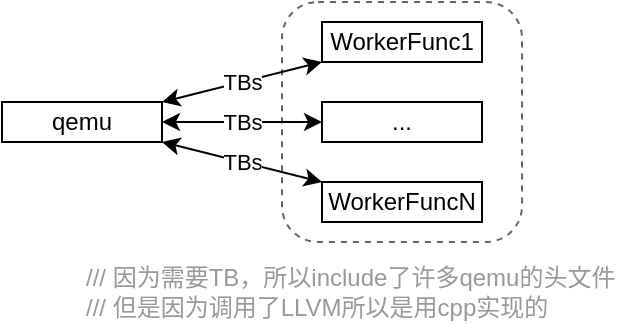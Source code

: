 <mxfile version="12.3.2" type="device" pages="1">
  <diagram id="6nsspeBuYBJkozRq4oAr" name="Page-1">
    <mxGraphModel dx="392" dy="242" grid="1" gridSize="10" guides="1" tooltips="1" connect="1" arrows="1" fold="1" page="1" pageScale="1" pageWidth="827" pageHeight="1169" math="0" shadow="0">
      <root>
        <mxCell id="0"/>
        <mxCell id="1" parent="0"/>
        <mxCell id="8qEJxbJx_UsHml9B5YVg-12" value="" style="rounded=1;whiteSpace=wrap;html=1;fillColor=none;strokeColor=#666666;fontColor=#333333;dashed=1;" parent="1" vertex="1">
          <mxGeometry x="220" y="30" width="120" height="120" as="geometry"/>
        </mxCell>
        <mxCell id="8qEJxbJx_UsHml9B5YVg-1" value="qemu" style="rounded=0;whiteSpace=wrap;html=1;" parent="1" vertex="1">
          <mxGeometry x="80" y="80" width="80" height="20" as="geometry"/>
        </mxCell>
        <mxCell id="8qEJxbJx_UsHml9B5YVg-2" value="WorkerFunc1" style="rounded=0;whiteSpace=wrap;html=1;" parent="1" vertex="1">
          <mxGeometry x="240" y="40" width="80" height="20" as="geometry"/>
        </mxCell>
        <mxCell id="8qEJxbJx_UsHml9B5YVg-3" value="..." style="rounded=0;whiteSpace=wrap;html=1;" parent="1" vertex="1">
          <mxGeometry x="240" y="80" width="80" height="20" as="geometry"/>
        </mxCell>
        <mxCell id="8qEJxbJx_UsHml9B5YVg-4" value="WorkerFuncN" style="rounded=0;whiteSpace=wrap;html=1;" parent="1" vertex="1">
          <mxGeometry x="240" y="120" width="80" height="20" as="geometry"/>
        </mxCell>
        <mxCell id="8qEJxbJx_UsHml9B5YVg-9" value="TBs" style="endArrow=classic;startArrow=classic;html=1;" parent="1" source="8qEJxbJx_UsHml9B5YVg-1" target="8qEJxbJx_UsHml9B5YVg-2" edge="1">
          <mxGeometry width="50" height="50" relative="1" as="geometry">
            <mxPoint x="140" y="170" as="sourcePoint"/>
            <mxPoint x="190" y="120" as="targetPoint"/>
          </mxGeometry>
        </mxCell>
        <mxCell id="8qEJxbJx_UsHml9B5YVg-10" value="TBs" style="endArrow=classic;startArrow=classic;html=1;" parent="1" source="8qEJxbJx_UsHml9B5YVg-1" target="8qEJxbJx_UsHml9B5YVg-3" edge="1">
          <mxGeometry width="50" height="50" relative="1" as="geometry">
            <mxPoint x="80" y="190" as="sourcePoint"/>
            <mxPoint x="130" y="140" as="targetPoint"/>
          </mxGeometry>
        </mxCell>
        <mxCell id="8qEJxbJx_UsHml9B5YVg-11" value="TBs" style="endArrow=classic;startArrow=classic;html=1;" parent="1" source="8qEJxbJx_UsHml9B5YVg-1" target="8qEJxbJx_UsHml9B5YVg-4" edge="1">
          <mxGeometry width="50" height="50" relative="1" as="geometry">
            <mxPoint x="140" y="190" as="sourcePoint"/>
            <mxPoint x="190" y="140" as="targetPoint"/>
          </mxGeometry>
        </mxCell>
        <mxCell id="8qEJxbJx_UsHml9B5YVg-13" value="&lt;font color=&quot;#999999&quot;&gt;/// 因为需要TB，所以include了许多qemu的头文件&lt;br&gt;/// 但是因为调用了LLVM所以是用cpp实现的&lt;br&gt;&lt;/font&gt;" style="text;html=1;align=left;verticalAlign=middle;resizable=0;points=[];;autosize=1;" parent="1" vertex="1">
          <mxGeometry x="120" y="160" width="280" height="30" as="geometry"/>
        </mxCell>
      </root>
    </mxGraphModel>
  </diagram>
</mxfile>
